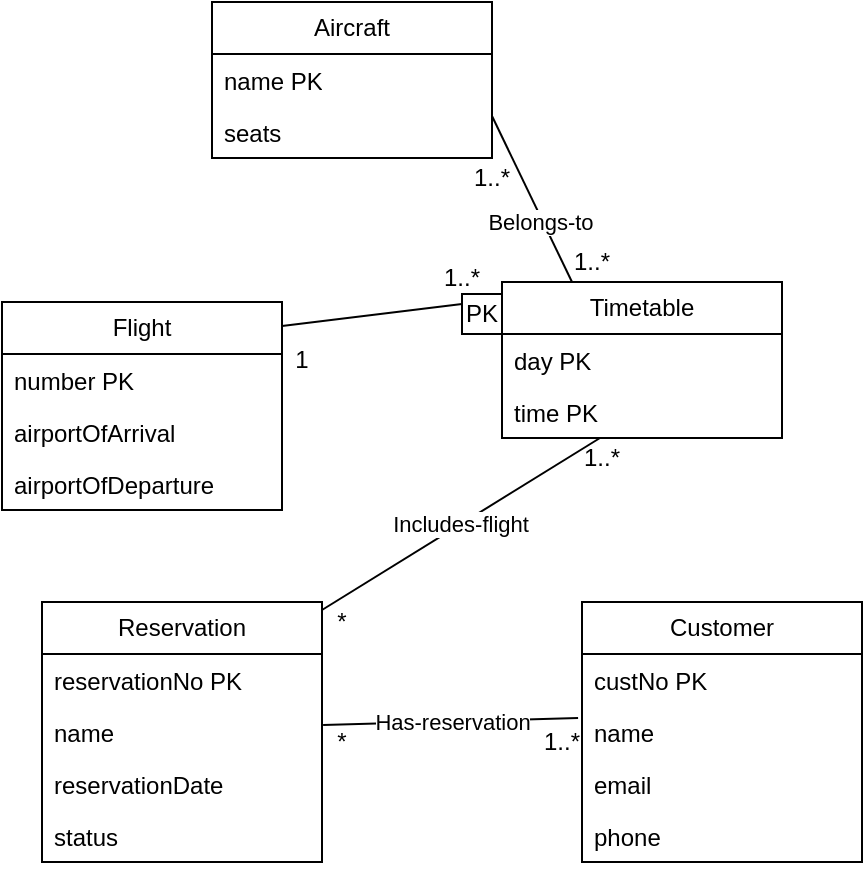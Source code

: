 <mxfile version="21.0.6" type="github">
  <diagram name="Page-1" id="NGk4XPU27g2w4JLJklzG">
    <mxGraphModel dx="244" dy="506" grid="1" gridSize="10" guides="1" tooltips="1" connect="1" arrows="1" fold="1" page="1" pageScale="1" pageWidth="850" pageHeight="1100" math="0" shadow="0">
      <root>
        <mxCell id="0" />
        <mxCell id="1" parent="0" />
        <mxCell id="lGLvCR6cDgvS0Mj2bg7t-1" value="Flight" style="swimlane;fontStyle=0;childLayout=stackLayout;horizontal=1;startSize=26;fillColor=none;horizontalStack=0;resizeParent=1;resizeParentMax=0;resizeLast=0;collapsible=1;marginBottom=0;whiteSpace=wrap;html=1;" parent="1" vertex="1">
          <mxGeometry x="320" y="410" width="140" height="104" as="geometry" />
        </mxCell>
        <mxCell id="lGLvCR6cDgvS0Mj2bg7t-2" value="number PK" style="text;strokeColor=none;fillColor=none;align=left;verticalAlign=top;spacingLeft=4;spacingRight=4;overflow=hidden;rotatable=0;points=[[0,0.5],[1,0.5]];portConstraint=eastwest;whiteSpace=wrap;html=1;" parent="lGLvCR6cDgvS0Mj2bg7t-1" vertex="1">
          <mxGeometry y="26" width="140" height="26" as="geometry" />
        </mxCell>
        <mxCell id="lGLvCR6cDgvS0Mj2bg7t-3" value="airportOfArrival" style="text;strokeColor=none;fillColor=none;align=left;verticalAlign=top;spacingLeft=4;spacingRight=4;overflow=hidden;rotatable=0;points=[[0,0.5],[1,0.5]];portConstraint=eastwest;whiteSpace=wrap;html=1;" parent="lGLvCR6cDgvS0Mj2bg7t-1" vertex="1">
          <mxGeometry y="52" width="140" height="26" as="geometry" />
        </mxCell>
        <mxCell id="lGLvCR6cDgvS0Mj2bg7t-4" value="airportOfDeparture" style="text;strokeColor=none;fillColor=none;align=left;verticalAlign=top;spacingLeft=4;spacingRight=4;overflow=hidden;rotatable=0;points=[[0,0.5],[1,0.5]];portConstraint=eastwest;whiteSpace=wrap;html=1;" parent="lGLvCR6cDgvS0Mj2bg7t-1" vertex="1">
          <mxGeometry y="78" width="140" height="26" as="geometry" />
        </mxCell>
        <mxCell id="lGLvCR6cDgvS0Mj2bg7t-9" value="Customer" style="swimlane;fontStyle=0;childLayout=stackLayout;horizontal=1;startSize=26;fillColor=none;horizontalStack=0;resizeParent=1;resizeParentMax=0;resizeLast=0;collapsible=1;marginBottom=0;whiteSpace=wrap;html=1;" parent="1" vertex="1">
          <mxGeometry x="610" y="560" width="140" height="130" as="geometry" />
        </mxCell>
        <mxCell id="lGLvCR6cDgvS0Mj2bg7t-10" value="custNo PK" style="text;strokeColor=none;fillColor=none;align=left;verticalAlign=top;spacingLeft=4;spacingRight=4;overflow=hidden;rotatable=0;points=[[0,0.5],[1,0.5]];portConstraint=eastwest;whiteSpace=wrap;html=1;" parent="lGLvCR6cDgvS0Mj2bg7t-9" vertex="1">
          <mxGeometry y="26" width="140" height="26" as="geometry" />
        </mxCell>
        <mxCell id="lGLvCR6cDgvS0Mj2bg7t-11" value="name" style="text;strokeColor=none;fillColor=none;align=left;verticalAlign=top;spacingLeft=4;spacingRight=4;overflow=hidden;rotatable=0;points=[[0,0.5],[1,0.5]];portConstraint=eastwest;whiteSpace=wrap;html=1;" parent="lGLvCR6cDgvS0Mj2bg7t-9" vertex="1">
          <mxGeometry y="52" width="140" height="26" as="geometry" />
        </mxCell>
        <mxCell id="lGLvCR6cDgvS0Mj2bg7t-12" value="email" style="text;strokeColor=none;fillColor=none;align=left;verticalAlign=top;spacingLeft=4;spacingRight=4;overflow=hidden;rotatable=0;points=[[0,0.5],[1,0.5]];portConstraint=eastwest;whiteSpace=wrap;html=1;" parent="lGLvCR6cDgvS0Mj2bg7t-9" vertex="1">
          <mxGeometry y="78" width="140" height="26" as="geometry" />
        </mxCell>
        <mxCell id="lGLvCR6cDgvS0Mj2bg7t-13" value="phone" style="text;strokeColor=none;fillColor=none;align=left;verticalAlign=top;spacingLeft=4;spacingRight=4;overflow=hidden;rotatable=0;points=[[0,0.5],[1,0.5]];portConstraint=eastwest;whiteSpace=wrap;html=1;" parent="lGLvCR6cDgvS0Mj2bg7t-9" vertex="1">
          <mxGeometry y="104" width="140" height="26" as="geometry" />
        </mxCell>
        <mxCell id="lGLvCR6cDgvS0Mj2bg7t-17" value="Reservation" style="swimlane;fontStyle=0;childLayout=stackLayout;horizontal=1;startSize=26;fillColor=none;horizontalStack=0;resizeParent=1;resizeParentMax=0;resizeLast=0;collapsible=1;marginBottom=0;whiteSpace=wrap;html=1;" parent="1" vertex="1">
          <mxGeometry x="340" y="560" width="140" height="130" as="geometry" />
        </mxCell>
        <mxCell id="lGLvCR6cDgvS0Mj2bg7t-18" value="reservationNo PK" style="text;strokeColor=none;fillColor=none;align=left;verticalAlign=top;spacingLeft=4;spacingRight=4;overflow=hidden;rotatable=0;points=[[0,0.5],[1,0.5]];portConstraint=eastwest;whiteSpace=wrap;html=1;" parent="lGLvCR6cDgvS0Mj2bg7t-17" vertex="1">
          <mxGeometry y="26" width="140" height="26" as="geometry" />
        </mxCell>
        <mxCell id="lGLvCR6cDgvS0Mj2bg7t-19" value="name" style="text;strokeColor=none;fillColor=none;align=left;verticalAlign=top;spacingLeft=4;spacingRight=4;overflow=hidden;rotatable=0;points=[[0,0.5],[1,0.5]];portConstraint=eastwest;whiteSpace=wrap;html=1;" parent="lGLvCR6cDgvS0Mj2bg7t-17" vertex="1">
          <mxGeometry y="52" width="140" height="26" as="geometry" />
        </mxCell>
        <mxCell id="lGLvCR6cDgvS0Mj2bg7t-20" value="reservationDate" style="text;strokeColor=none;fillColor=none;align=left;verticalAlign=top;spacingLeft=4;spacingRight=4;overflow=hidden;rotatable=0;points=[[0,0.5],[1,0.5]];portConstraint=eastwest;whiteSpace=wrap;html=1;" parent="lGLvCR6cDgvS0Mj2bg7t-17" vertex="1">
          <mxGeometry y="78" width="140" height="26" as="geometry" />
        </mxCell>
        <mxCell id="lGLvCR6cDgvS0Mj2bg7t-21" value="status" style="text;strokeColor=none;fillColor=none;align=left;verticalAlign=top;spacingLeft=4;spacingRight=4;overflow=hidden;rotatable=0;points=[[0,0.5],[1,0.5]];portConstraint=eastwest;whiteSpace=wrap;html=1;" parent="lGLvCR6cDgvS0Mj2bg7t-17" vertex="1">
          <mxGeometry y="104" width="140" height="26" as="geometry" />
        </mxCell>
        <mxCell id="lGLvCR6cDgvS0Mj2bg7t-22" value="Aircraft" style="swimlane;fontStyle=0;childLayout=stackLayout;horizontal=1;startSize=26;fillColor=none;horizontalStack=0;resizeParent=1;resizeParentMax=0;resizeLast=0;collapsible=1;marginBottom=0;whiteSpace=wrap;html=1;" parent="1" vertex="1">
          <mxGeometry x="425" y="260" width="140" height="78" as="geometry" />
        </mxCell>
        <mxCell id="lGLvCR6cDgvS0Mj2bg7t-24" value="name PK" style="text;strokeColor=none;fillColor=none;align=left;verticalAlign=top;spacingLeft=4;spacingRight=4;overflow=hidden;rotatable=0;points=[[0,0.5],[1,0.5]];portConstraint=eastwest;whiteSpace=wrap;html=1;" parent="lGLvCR6cDgvS0Mj2bg7t-22" vertex="1">
          <mxGeometry y="26" width="140" height="26" as="geometry" />
        </mxCell>
        <mxCell id="PeGr3vkLjhwXAfK1nIqH-2" value="seats" style="text;strokeColor=none;fillColor=none;align=left;verticalAlign=top;spacingLeft=4;spacingRight=4;overflow=hidden;rotatable=0;points=[[0,0.5],[1,0.5]];portConstraint=eastwest;whiteSpace=wrap;html=1;" vertex="1" parent="lGLvCR6cDgvS0Mj2bg7t-22">
          <mxGeometry y="52" width="140" height="26" as="geometry" />
        </mxCell>
        <mxCell id="PeGr3vkLjhwXAfK1nIqH-3" value="Timetable" style="swimlane;fontStyle=0;childLayout=stackLayout;horizontal=1;startSize=26;fillColor=none;horizontalStack=0;resizeParent=1;resizeParentMax=0;resizeLast=0;collapsible=1;marginBottom=0;whiteSpace=wrap;html=1;" vertex="1" parent="1">
          <mxGeometry x="570" y="400" width="140" height="78" as="geometry" />
        </mxCell>
        <mxCell id="PeGr3vkLjhwXAfK1nIqH-4" value="day PK" style="text;strokeColor=none;fillColor=none;align=left;verticalAlign=top;spacingLeft=4;spacingRight=4;overflow=hidden;rotatable=0;points=[[0,0.5],[1,0.5]];portConstraint=eastwest;whiteSpace=wrap;html=1;" vertex="1" parent="PeGr3vkLjhwXAfK1nIqH-3">
          <mxGeometry y="26" width="140" height="26" as="geometry" />
        </mxCell>
        <mxCell id="PeGr3vkLjhwXAfK1nIqH-5" value="time PK" style="text;strokeColor=none;fillColor=none;align=left;verticalAlign=top;spacingLeft=4;spacingRight=4;overflow=hidden;rotatable=0;points=[[0,0.5],[1,0.5]];portConstraint=eastwest;whiteSpace=wrap;html=1;" vertex="1" parent="PeGr3vkLjhwXAfK1nIqH-3">
          <mxGeometry y="52" width="140" height="26" as="geometry" />
        </mxCell>
        <mxCell id="PeGr3vkLjhwXAfK1nIqH-6" value="" style="endArrow=none;html=1;rounded=0;exitX=1;exitY=0.115;exitDx=0;exitDy=0;exitPerimeter=0;entryX=0;entryY=0.25;entryDx=0;entryDy=0;startArrow=none;" edge="1" parent="1" source="PeGr3vkLjhwXAfK1nIqH-32" target="PeGr3vkLjhwXAfK1nIqH-3">
          <mxGeometry width="50" height="50" relative="1" as="geometry">
            <mxPoint x="520" y="450" as="sourcePoint" />
            <mxPoint x="570" y="400" as="targetPoint" />
          </mxGeometry>
        </mxCell>
        <mxCell id="PeGr3vkLjhwXAfK1nIqH-7" value="1..*" style="text;strokeColor=none;align=center;fillColor=none;html=1;verticalAlign=middle;whiteSpace=wrap;rounded=0;" vertex="1" parent="1">
          <mxGeometry x="535" y="386" width="30" height="24" as="geometry" />
        </mxCell>
        <mxCell id="PeGr3vkLjhwXAfK1nIqH-8" value="1" style="text;strokeColor=none;align=center;fillColor=none;html=1;verticalAlign=middle;whiteSpace=wrap;rounded=0;" vertex="1" parent="1">
          <mxGeometry x="440" y="424" width="60" height="30" as="geometry" />
        </mxCell>
        <mxCell id="PeGr3vkLjhwXAfK1nIqH-12" value="Belongs-to" style="endArrow=none;html=1;rounded=0;entryX=0.25;entryY=0;entryDx=0;entryDy=0;exitX=1;exitY=0.192;exitDx=0;exitDy=0;exitPerimeter=0;" edge="1" parent="1" source="PeGr3vkLjhwXAfK1nIqH-2" target="PeGr3vkLjhwXAfK1nIqH-3">
          <mxGeometry x="0.272" width="50" height="50" relative="1" as="geometry">
            <mxPoint x="565" y="320" as="sourcePoint" />
            <mxPoint x="615" y="270" as="targetPoint" />
            <mxPoint x="-1" as="offset" />
          </mxGeometry>
        </mxCell>
        <mxCell id="PeGr3vkLjhwXAfK1nIqH-13" value="1..*" style="text;strokeColor=none;align=center;fillColor=none;html=1;verticalAlign=middle;whiteSpace=wrap;rounded=0;" vertex="1" parent="1">
          <mxGeometry x="600" y="380" width="30" height="20" as="geometry" />
        </mxCell>
        <mxCell id="PeGr3vkLjhwXAfK1nIqH-14" value="1..*" style="text;strokeColor=none;align=center;fillColor=none;html=1;verticalAlign=middle;whiteSpace=wrap;rounded=0;" vertex="1" parent="1">
          <mxGeometry x="550" y="338" width="30" height="20" as="geometry" />
        </mxCell>
        <mxCell id="PeGr3vkLjhwXAfK1nIqH-20" value="Has-reservation" style="endArrow=none;html=1;rounded=0;exitX=1.004;exitY=0.363;exitDx=0;exitDy=0;exitPerimeter=0;entryX=-0.014;entryY=0.231;entryDx=0;entryDy=0;entryPerimeter=0;" edge="1" parent="1" source="lGLvCR6cDgvS0Mj2bg7t-19" target="lGLvCR6cDgvS0Mj2bg7t-11">
          <mxGeometry width="50" height="50" relative="1" as="geometry">
            <mxPoint x="520" y="670" as="sourcePoint" />
            <mxPoint x="570" y="620" as="targetPoint" />
          </mxGeometry>
        </mxCell>
        <mxCell id="PeGr3vkLjhwXAfK1nIqH-22" value="1..*" style="text;strokeColor=none;align=center;fillColor=none;html=1;verticalAlign=middle;whiteSpace=wrap;rounded=0;" vertex="1" parent="1">
          <mxGeometry x="590" y="620" width="20" height="20" as="geometry" />
        </mxCell>
        <mxCell id="PeGr3vkLjhwXAfK1nIqH-23" value="1..*" style="text;strokeColor=none;align=center;fillColor=none;html=1;verticalAlign=middle;whiteSpace=wrap;rounded=0;" vertex="1" parent="1">
          <mxGeometry x="610" y="478" width="20" height="20" as="geometry" />
        </mxCell>
        <mxCell id="PeGr3vkLjhwXAfK1nIqH-24" value="Includes-flight" style="endArrow=none;html=1;rounded=0;" edge="1" parent="1" target="PeGr3vkLjhwXAfK1nIqH-5">
          <mxGeometry width="50" height="50" relative="1" as="geometry">
            <mxPoint x="480" y="564" as="sourcePoint" />
            <mxPoint x="530" y="514" as="targetPoint" />
          </mxGeometry>
        </mxCell>
        <mxCell id="PeGr3vkLjhwXAfK1nIqH-25" value="*" style="text;strokeColor=none;align=center;fillColor=none;html=1;verticalAlign=middle;whiteSpace=wrap;rounded=0;" vertex="1" parent="1">
          <mxGeometry x="480" y="620" width="20" height="20" as="geometry" />
        </mxCell>
        <mxCell id="PeGr3vkLjhwXAfK1nIqH-29" value="*" style="text;strokeColor=none;align=center;fillColor=none;html=1;verticalAlign=middle;whiteSpace=wrap;rounded=0;" vertex="1" parent="1">
          <mxGeometry x="480" y="560" width="20" height="20" as="geometry" />
        </mxCell>
        <mxCell id="PeGr3vkLjhwXAfK1nIqH-35" value="" style="endArrow=none;html=1;rounded=0;exitX=1;exitY=0.115;exitDx=0;exitDy=0;exitPerimeter=0;entryX=0;entryY=0.25;entryDx=0;entryDy=0;" edge="1" parent="1" source="lGLvCR6cDgvS0Mj2bg7t-1" target="PeGr3vkLjhwXAfK1nIqH-32">
          <mxGeometry width="50" height="50" relative="1" as="geometry">
            <mxPoint x="460" y="422" as="sourcePoint" />
            <mxPoint x="570" y="420" as="targetPoint" />
          </mxGeometry>
        </mxCell>
        <mxCell id="PeGr3vkLjhwXAfK1nIqH-32" value="PK" style="rounded=0;whiteSpace=wrap;html=1;" vertex="1" parent="1">
          <mxGeometry x="550" y="406" width="20" height="20" as="geometry" />
        </mxCell>
      </root>
    </mxGraphModel>
  </diagram>
</mxfile>
